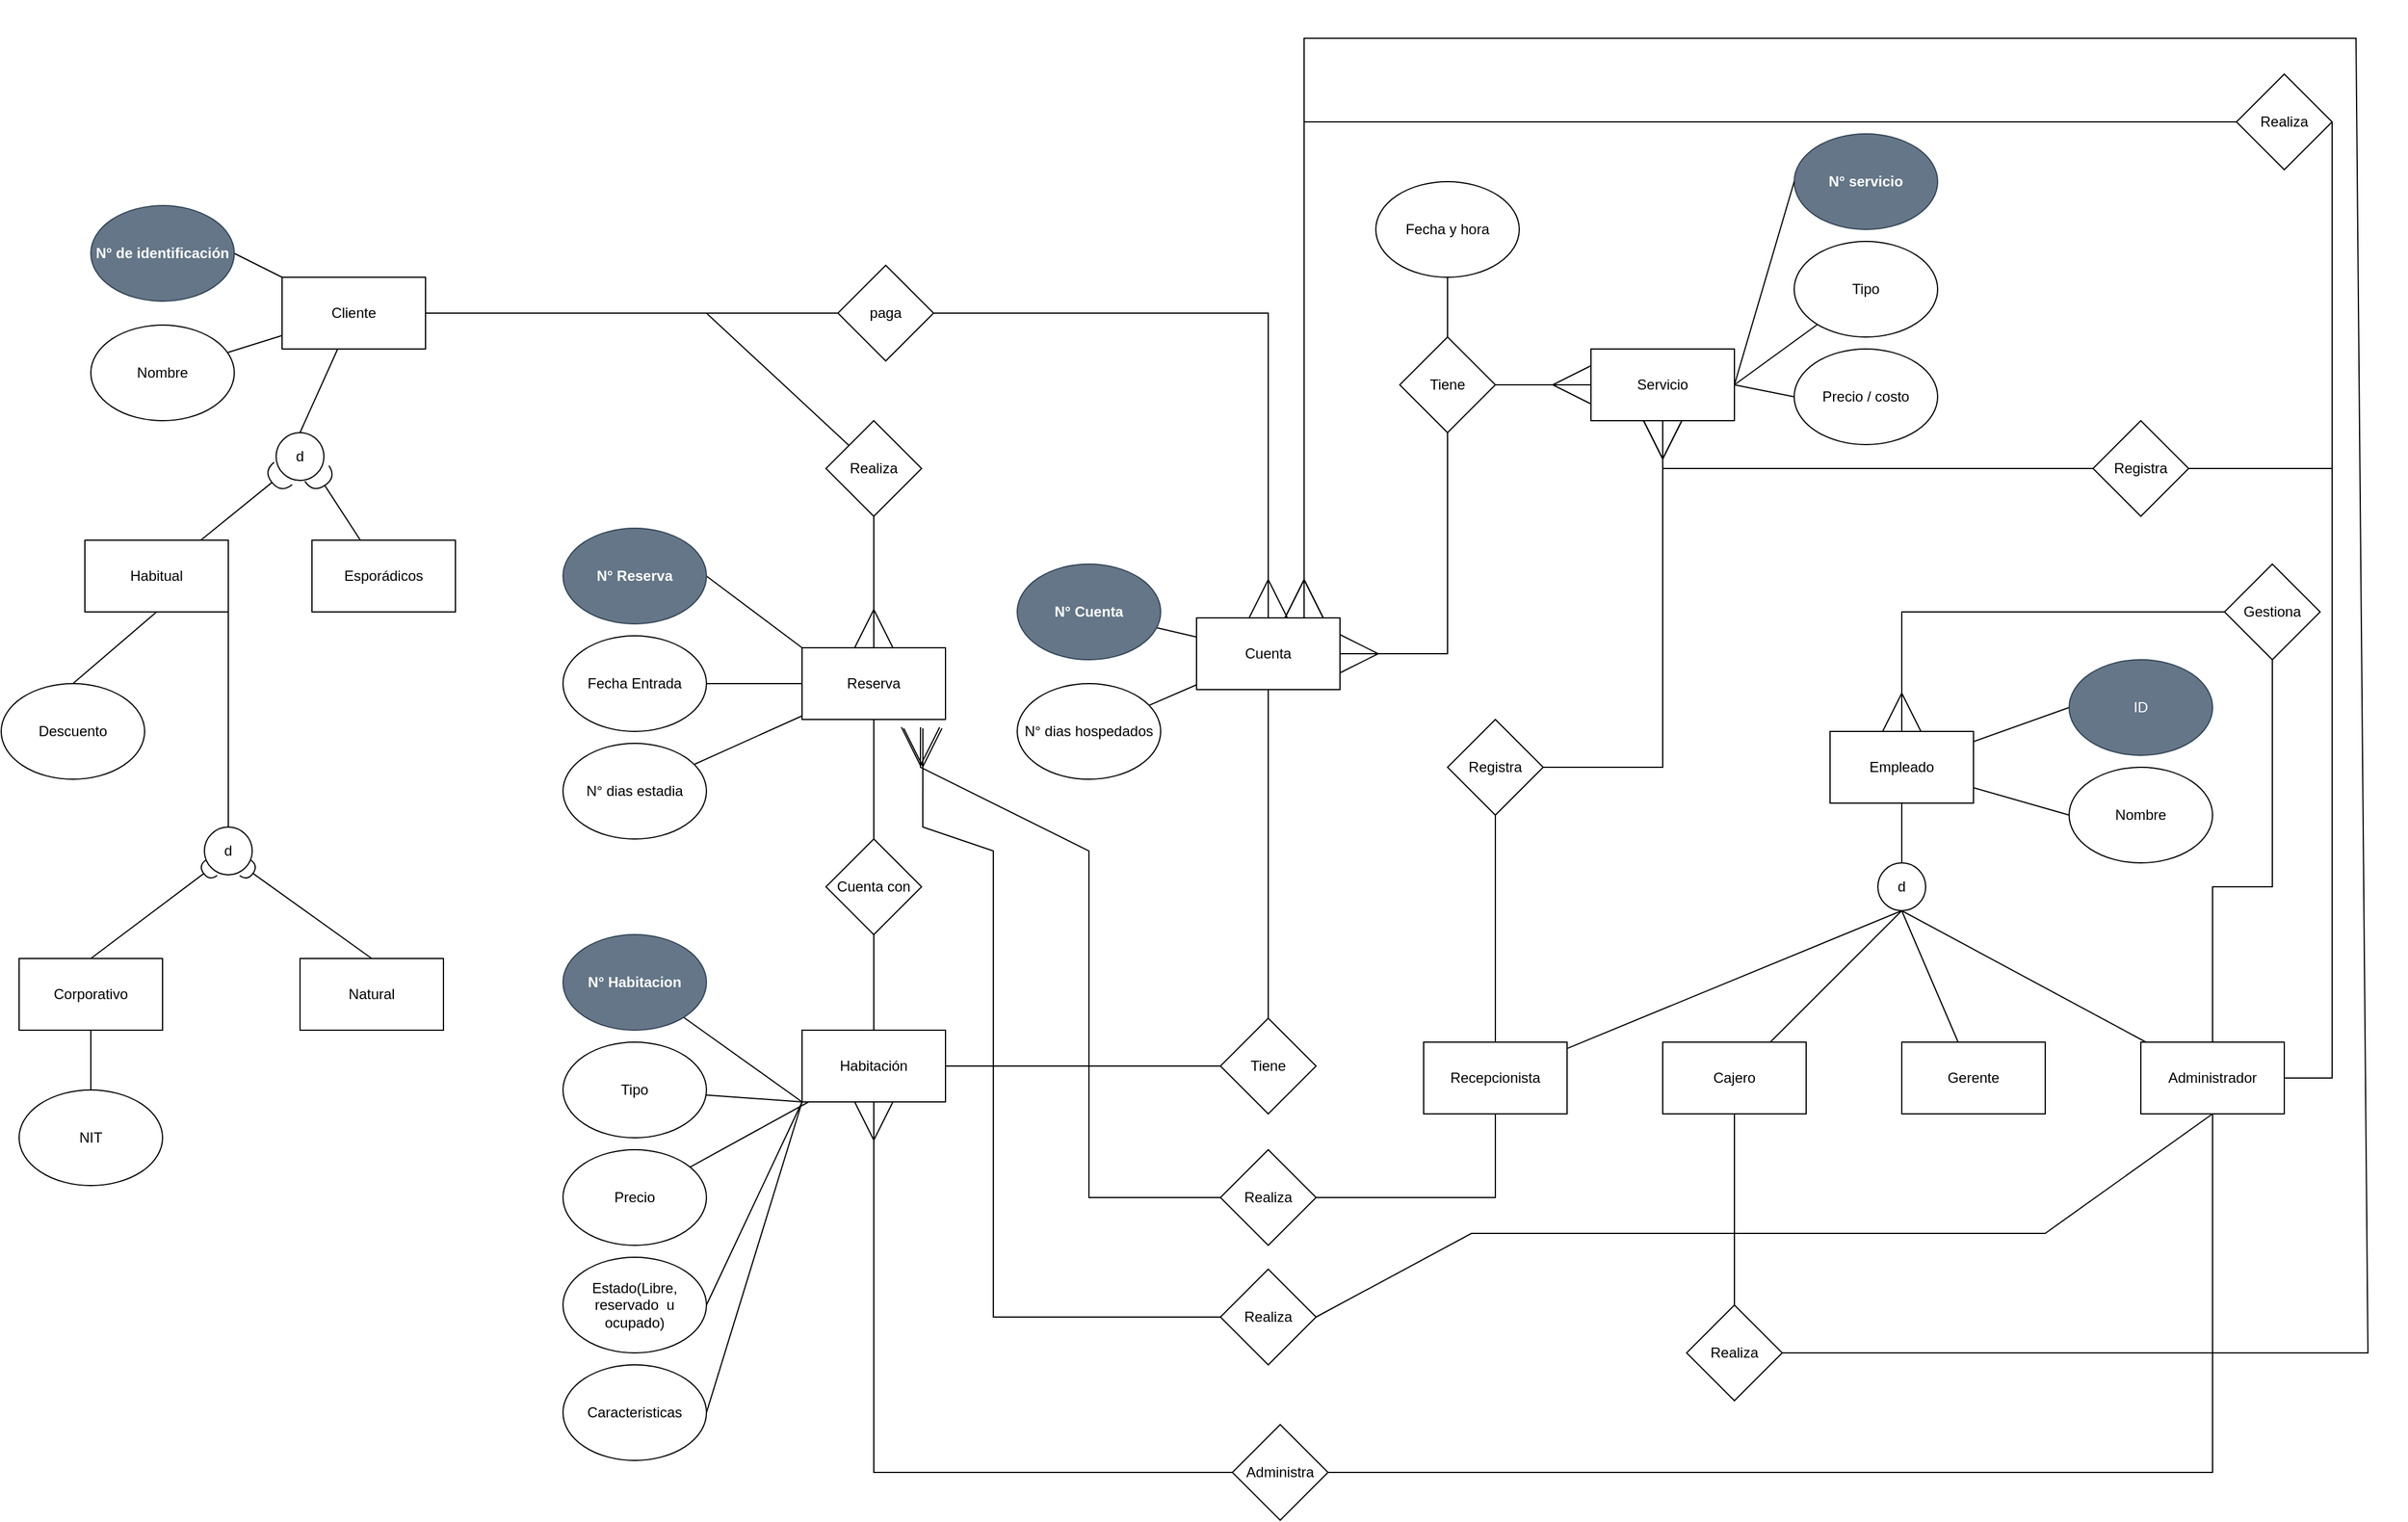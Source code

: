 <mxfile version="24.2.5" type="github">
  <diagram id="R2lEEEUBdFMjLlhIrx00" name="Page-1">
    <mxGraphModel dx="2635" dy="664" grid="1" gridSize="10" guides="1" tooltips="1" connect="1" arrows="1" fold="1" page="1" pageScale="1" pageWidth="700" pageHeight="1000" math="0" shadow="0" extFonts="Permanent Marker^https://fonts.googleapis.com/css?family=Permanent+Marker">
      <root>
        <mxCell id="0" />
        <mxCell id="1" parent="0" />
        <mxCell id="WzUALtF7ErbJbNnm_jxI-42" style="rounded=0;orthogonalLoop=1;jettySize=auto;html=1;endArrow=ERmany;endFill=0;endSize=30;" parent="1" source="WzUALtF7ErbJbNnm_jxI-1" target="WzUALtF7ErbJbNnm_jxI-31" edge="1">
          <mxGeometry relative="1" as="geometry" />
        </mxCell>
        <mxCell id="UDol2EaKQShBg1yIw4Ao-1" style="rounded=0;orthogonalLoop=1;jettySize=auto;html=1;endArrow=ERmany;endFill=0;startArrow=none;startFill=0;targetPerimeterSpacing=0;endSize=30;entryX=1;entryY=0.5;entryDx=0;entryDy=0;" parent="1" source="WzUALtF7ErbJbNnm_jxI-1" target="WzUALtF7ErbJbNnm_jxI-28" edge="1">
          <mxGeometry relative="1" as="geometry">
            <mxPoint x="43.333" y="513.333" as="sourcePoint" />
            <mxPoint x="-190" y="630" as="targetPoint" />
            <Array as="points">
              <mxPoint x="-100" y="635" />
            </Array>
          </mxGeometry>
        </mxCell>
        <mxCell id="spQq0iddo5qkDsfKNymp-11" style="edgeStyle=orthogonalEdgeStyle;rounded=0;orthogonalLoop=1;jettySize=auto;html=1;entryX=0.5;entryY=1;entryDx=0;entryDy=0;endArrow=none;endFill=0;" edge="1" parent="1" source="WzUALtF7ErbJbNnm_jxI-1" target="WzUALtF7ErbJbNnm_jxI-34">
          <mxGeometry relative="1" as="geometry" />
        </mxCell>
        <mxCell id="WzUALtF7ErbJbNnm_jxI-1" value="Tiene" style="rhombus;whiteSpace=wrap;html=1;" parent="1" vertex="1">
          <mxGeometry x="-140" y="370" width="80" height="80" as="geometry" />
        </mxCell>
        <mxCell id="WzUALtF7ErbJbNnm_jxI-11" style="rounded=0;orthogonalLoop=1;jettySize=auto;html=1;endArrow=none;endFill=0;exitX=0;exitY=1;exitDx=0;exitDy=0;" parent="1" source="WzUALtF7ErbJbNnm_jxI-5" target="WzUALtF7ErbJbNnm_jxI-6" edge="1">
          <mxGeometry relative="1" as="geometry" />
        </mxCell>
        <mxCell id="WzUALtF7ErbJbNnm_jxI-15" style="rounded=0;orthogonalLoop=1;jettySize=auto;html=1;endArrow=none;endFill=0;" parent="1" source="WzUALtF7ErbJbNnm_jxI-5" target="WzUALtF7ErbJbNnm_jxI-7" edge="1">
          <mxGeometry relative="1" as="geometry" />
        </mxCell>
        <mxCell id="WzUALtF7ErbJbNnm_jxI-16" style="rounded=0;orthogonalLoop=1;jettySize=auto;html=1;entryX=1;entryY=0.5;entryDx=0;entryDy=0;endArrow=none;endFill=0;exitX=0;exitY=1;exitDx=0;exitDy=0;" parent="1" source="WzUALtF7ErbJbNnm_jxI-5" target="WzUALtF7ErbJbNnm_jxI-8" edge="1">
          <mxGeometry relative="1" as="geometry">
            <mxPoint x="-623" y="1013" as="sourcePoint" />
            <Array as="points" />
          </mxGeometry>
        </mxCell>
        <mxCell id="WzUALtF7ErbJbNnm_jxI-17" style="rounded=0;orthogonalLoop=1;jettySize=auto;html=1;endArrow=none;endFill=0;entryX=1;entryY=0.5;entryDx=0;entryDy=0;exitX=0;exitY=1;exitDx=0;exitDy=0;" parent="1" source="WzUALtF7ErbJbNnm_jxI-5" target="WzUALtF7ErbJbNnm_jxI-9" edge="1">
          <mxGeometry relative="1" as="geometry">
            <Array as="points" />
          </mxGeometry>
        </mxCell>
        <mxCell id="WzUALtF7ErbJbNnm_jxI-19" style="rounded=0;orthogonalLoop=1;jettySize=auto;html=1;endArrow=none;endFill=0;exitX=0;exitY=1;exitDx=0;exitDy=0;" parent="1" source="WzUALtF7ErbJbNnm_jxI-5" target="WzUALtF7ErbJbNnm_jxI-18" edge="1">
          <mxGeometry relative="1" as="geometry" />
        </mxCell>
        <mxCell id="WzUALtF7ErbJbNnm_jxI-5" value="Habitación" style="rounded=0;whiteSpace=wrap;html=1;" parent="1" vertex="1">
          <mxGeometry x="-640" y="950" width="120" height="60" as="geometry" />
        </mxCell>
        <mxCell id="WzUALtF7ErbJbNnm_jxI-6" value="Tipo" style="ellipse;whiteSpace=wrap;html=1;" parent="1" vertex="1">
          <mxGeometry x="-840" y="960" width="120" height="80" as="geometry" />
        </mxCell>
        <mxCell id="WzUALtF7ErbJbNnm_jxI-7" value="Precio" style="ellipse;whiteSpace=wrap;html=1;" parent="1" vertex="1">
          <mxGeometry x="-840" y="1050" width="120" height="80" as="geometry" />
        </mxCell>
        <mxCell id="WzUALtF7ErbJbNnm_jxI-8" value="Estado(Libre, reservado&amp;nbsp; u ocupado)" style="ellipse;whiteSpace=wrap;html=1;" parent="1" vertex="1">
          <mxGeometry x="-840" y="1140" width="120" height="80" as="geometry" />
        </mxCell>
        <mxCell id="WzUALtF7ErbJbNnm_jxI-9" value="Caracteristicas" style="ellipse;whiteSpace=wrap;html=1;" parent="1" vertex="1">
          <mxGeometry x="-840" y="1230" width="120" height="80" as="geometry" />
        </mxCell>
        <mxCell id="WzUALtF7ErbJbNnm_jxI-18" value="&lt;div&gt;N° Habitacion&lt;/div&gt;" style="ellipse;whiteSpace=wrap;html=1;fillColor=#647687;strokeColor=#314354;fontColor=#ffffff;fontStyle=1" parent="1" vertex="1">
          <mxGeometry x="-840" y="870" width="120" height="80" as="geometry" />
        </mxCell>
        <mxCell id="WzUALtF7ErbJbNnm_jxI-24" style="rounded=0;orthogonalLoop=1;jettySize=auto;html=1;endArrow=none;endFill=0;" parent="1" source="WzUALtF7ErbJbNnm_jxI-20" target="WzUALtF7ErbJbNnm_jxI-22" edge="1">
          <mxGeometry relative="1" as="geometry" />
        </mxCell>
        <mxCell id="WzUALtF7ErbJbNnm_jxI-25" style="rounded=0;orthogonalLoop=1;jettySize=auto;html=1;entryX=1;entryY=0.5;entryDx=0;entryDy=0;endArrow=none;endFill=0;" parent="1" source="WzUALtF7ErbJbNnm_jxI-20" target="WzUALtF7ErbJbNnm_jxI-21" edge="1">
          <mxGeometry relative="1" as="geometry" />
        </mxCell>
        <mxCell id="UDol2EaKQShBg1yIw4Ao-5" style="rounded=0;orthogonalLoop=1;jettySize=auto;html=1;endArrow=none;endFill=0;entryX=0.5;entryY=0;entryDx=0;entryDy=0;" parent="1" source="WzUALtF7ErbJbNnm_jxI-20" target="WzUALtF7ErbJbNnm_jxI-23" edge="1">
          <mxGeometry relative="1" as="geometry">
            <mxPoint x="-1005" y="430" as="targetPoint" />
          </mxGeometry>
        </mxCell>
        <mxCell id="WzUALtF7ErbJbNnm_jxI-20" value="Cliente" style="rounded=0;whiteSpace=wrap;html=1;" parent="1" vertex="1">
          <mxGeometry x="-1075" y="320" width="120" height="60" as="geometry" />
        </mxCell>
        <mxCell id="WzUALtF7ErbJbNnm_jxI-21" value="N° de identificación" style="ellipse;whiteSpace=wrap;html=1;fontStyle=1;fillColor=#647687;strokeColor=#314354;fontColor=#ffffff;" parent="1" vertex="1">
          <mxGeometry x="-1235" y="260" width="120" height="80" as="geometry" />
        </mxCell>
        <mxCell id="WzUALtF7ErbJbNnm_jxI-22" value="Nombre" style="ellipse;whiteSpace=wrap;html=1;" parent="1" vertex="1">
          <mxGeometry x="-1235" y="360" width="120" height="80" as="geometry" />
        </mxCell>
        <mxCell id="WzUALtF7ErbJbNnm_jxI-23" value="d" style="ellipse;whiteSpace=wrap;html=1;aspect=fixed;" parent="1" vertex="1">
          <mxGeometry x="-1080" y="450" width="40" height="40" as="geometry" />
        </mxCell>
        <mxCell id="WzUALtF7ErbJbNnm_jxI-40" style="rounded=0;orthogonalLoop=1;jettySize=auto;html=1;endArrow=none;endFill=0;" parent="1" source="WzUALtF7ErbJbNnm_jxI-28" target="WzUALtF7ErbJbNnm_jxI-29" edge="1">
          <mxGeometry relative="1" as="geometry">
            <Array as="points" />
          </mxGeometry>
        </mxCell>
        <mxCell id="UDol2EaKQShBg1yIw4Ao-3" style="rounded=0;orthogonalLoop=1;jettySize=auto;html=1;endArrow=none;endFill=0;" parent="1" source="WzUALtF7ErbJbNnm_jxI-28" target="UDol2EaKQShBg1yIw4Ao-2" edge="1">
          <mxGeometry relative="1" as="geometry" />
        </mxCell>
        <mxCell id="WzUALtF7ErbJbNnm_jxI-28" value="Cuenta" style="rounded=0;whiteSpace=wrap;html=1;" parent="1" vertex="1">
          <mxGeometry x="-310" y="605" width="120" height="60" as="geometry" />
        </mxCell>
        <mxCell id="WzUALtF7ErbJbNnm_jxI-29" value="N° dias hospedados" style="ellipse;whiteSpace=wrap;html=1;" parent="1" vertex="1">
          <mxGeometry x="-460" y="660" width="120" height="80" as="geometry" />
        </mxCell>
        <mxCell id="WzUALtF7ErbJbNnm_jxI-37" style="rounded=0;orthogonalLoop=1;jettySize=auto;html=1;endArrow=none;endFill=0;exitX=1;exitY=0.5;exitDx=0;exitDy=0;" parent="1" source="WzUALtF7ErbJbNnm_jxI-31" target="WzUALtF7ErbJbNnm_jxI-32" edge="1">
          <mxGeometry relative="1" as="geometry" />
        </mxCell>
        <mxCell id="WzUALtF7ErbJbNnm_jxI-39" style="rounded=0;orthogonalLoop=1;jettySize=auto;html=1;endArrow=none;endFill=0;exitX=1;exitY=0.5;exitDx=0;exitDy=0;entryX=0;entryY=0.5;entryDx=0;entryDy=0;" parent="1" source="WzUALtF7ErbJbNnm_jxI-31" target="WzUALtF7ErbJbNnm_jxI-35" edge="1">
          <mxGeometry relative="1" as="geometry" />
        </mxCell>
        <mxCell id="WzUALtF7ErbJbNnm_jxI-31" value="&lt;div&gt;Servicio&lt;/div&gt;" style="rounded=0;whiteSpace=wrap;html=1;" parent="1" vertex="1">
          <mxGeometry x="20" y="380" width="120" height="60" as="geometry" />
        </mxCell>
        <mxCell id="WzUALtF7ErbJbNnm_jxI-32" value="Tipo" style="ellipse;whiteSpace=wrap;html=1;" parent="1" vertex="1">
          <mxGeometry x="190" y="290" width="120" height="80" as="geometry" />
        </mxCell>
        <mxCell id="WzUALtF7ErbJbNnm_jxI-33" value="N° servicio" style="ellipse;whiteSpace=wrap;html=1;fillColor=#647687;fontColor=#ffffff;strokeColor=#314354;fontStyle=1" parent="1" vertex="1">
          <mxGeometry x="190" y="200" width="120" height="80" as="geometry" />
        </mxCell>
        <mxCell id="WzUALtF7ErbJbNnm_jxI-34" value="Fecha y hora" style="ellipse;whiteSpace=wrap;html=1;" parent="1" vertex="1">
          <mxGeometry x="-160" y="240" width="120" height="80" as="geometry" />
        </mxCell>
        <mxCell id="WzUALtF7ErbJbNnm_jxI-35" value="Precio / costo" style="ellipse;whiteSpace=wrap;html=1;" parent="1" vertex="1">
          <mxGeometry x="190" y="380" width="120" height="80" as="geometry" />
        </mxCell>
        <mxCell id="WzUALtF7ErbJbNnm_jxI-36" style="rounded=0;orthogonalLoop=1;jettySize=auto;html=1;entryX=0;entryY=0.5;entryDx=0;entryDy=0;endArrow=none;endFill=0;exitX=1;exitY=0.5;exitDx=0;exitDy=0;" parent="1" source="WzUALtF7ErbJbNnm_jxI-31" target="WzUALtF7ErbJbNnm_jxI-33" edge="1">
          <mxGeometry relative="1" as="geometry" />
        </mxCell>
        <mxCell id="UDol2EaKQShBg1yIw4Ao-2" value="N° Cuenta" style="ellipse;whiteSpace=wrap;html=1;fillColor=#647687;fontColor=#ffffff;strokeColor=#314354;fontStyle=1" parent="1" vertex="1">
          <mxGeometry x="-460" y="560" width="120" height="80" as="geometry" />
        </mxCell>
        <mxCell id="UDol2EaKQShBg1yIw4Ao-14" style="rounded=0;orthogonalLoop=1;jettySize=auto;html=1;endArrow=halfCircle;endFill=0;endSize=10;entryX=0;entryY=1;entryDx=0;entryDy=0;" parent="1" source="UDol2EaKQShBg1yIw4Ao-7" target="WzUALtF7ErbJbNnm_jxI-23" edge="1">
          <mxGeometry relative="1" as="geometry">
            <mxPoint x="-1100" y="480" as="targetPoint" />
            <Array as="points" />
          </mxGeometry>
        </mxCell>
        <mxCell id="spQq0iddo5qkDsfKNymp-31" style="rounded=0;orthogonalLoop=1;jettySize=auto;html=1;entryX=0.5;entryY=0;entryDx=0;entryDy=0;endArrow=none;endFill=0;exitX=0.5;exitY=1;exitDx=0;exitDy=0;" edge="1" parent="1" source="UDol2EaKQShBg1yIw4Ao-7" target="spQq0iddo5qkDsfKNymp-30">
          <mxGeometry relative="1" as="geometry" />
        </mxCell>
        <mxCell id="UDol2EaKQShBg1yIw4Ao-7" value="Habitual" style="rounded=0;whiteSpace=wrap;html=1;" parent="1" vertex="1">
          <mxGeometry x="-1240" y="540" width="120" height="60" as="geometry" />
        </mxCell>
        <mxCell id="UDol2EaKQShBg1yIw4Ao-13" style="rounded=0;orthogonalLoop=1;jettySize=auto;html=1;endArrow=halfCircle;endFill=0;endSize=10;entryX=1;entryY=1;entryDx=0;entryDy=0;" parent="1" source="UDol2EaKQShBg1yIw4Ao-9" target="WzUALtF7ErbJbNnm_jxI-23" edge="1">
          <mxGeometry relative="1" as="geometry">
            <mxPoint x="-1040" y="490" as="targetPoint" />
            <Array as="points" />
          </mxGeometry>
        </mxCell>
        <mxCell id="UDol2EaKQShBg1yIw4Ao-9" value="Esporádicos" style="rounded=0;whiteSpace=wrap;html=1;" parent="1" vertex="1">
          <mxGeometry x="-1050" y="540" width="120" height="60" as="geometry" />
        </mxCell>
        <mxCell id="UDol2EaKQShBg1yIw4Ao-24" style="rounded=0;orthogonalLoop=1;jettySize=auto;html=1;endArrow=ERmany;endFill=0;exitX=0.5;exitY=1;exitDx=0;exitDy=0;entryX=0.5;entryY=0;entryDx=0;entryDy=0;endSize=30;" parent="1" source="UDol2EaKQShBg1yIw4Ao-23" target="UDol2EaKQShBg1yIw4Ao-21" edge="1">
          <mxGeometry relative="1" as="geometry">
            <mxPoint x="-540" y="640" as="targetPoint" />
          </mxGeometry>
        </mxCell>
        <mxCell id="UDol2EaKQShBg1yIw4Ao-28" style="rounded=0;orthogonalLoop=1;jettySize=auto;html=1;endArrow=none;endFill=0;entryX=0.5;entryY=0;entryDx=0;entryDy=0;" parent="1" source="UDol2EaKQShBg1yIw4Ao-21" target="UDol2EaKQShBg1yIw4Ao-27" edge="1">
          <mxGeometry relative="1" as="geometry">
            <mxPoint x="-580" y="750" as="targetPoint" />
          </mxGeometry>
        </mxCell>
        <mxCell id="UDol2EaKQShBg1yIw4Ao-32" style="rounded=0;orthogonalLoop=1;jettySize=auto;html=1;endArrow=none;endFill=0;" parent="1" source="UDol2EaKQShBg1yIw4Ao-21" target="UDol2EaKQShBg1yIw4Ao-31" edge="1">
          <mxGeometry relative="1" as="geometry" />
        </mxCell>
        <mxCell id="UDol2EaKQShBg1yIw4Ao-33" style="rounded=0;orthogonalLoop=1;jettySize=auto;html=1;endArrow=none;endFill=0;" parent="1" source="UDol2EaKQShBg1yIw4Ao-21" target="UDol2EaKQShBg1yIw4Ao-30" edge="1">
          <mxGeometry relative="1" as="geometry" />
        </mxCell>
        <mxCell id="spQq0iddo5qkDsfKNymp-13" style="rounded=0;orthogonalLoop=1;jettySize=auto;html=1;exitX=0;exitY=0;exitDx=0;exitDy=0;entryX=1;entryY=0.5;entryDx=0;entryDy=0;endArrow=none;endFill=0;" edge="1" parent="1" source="UDol2EaKQShBg1yIw4Ao-21" target="spQq0iddo5qkDsfKNymp-12">
          <mxGeometry relative="1" as="geometry" />
        </mxCell>
        <mxCell id="UDol2EaKQShBg1yIw4Ao-21" value="Reserva" style="rounded=0;whiteSpace=wrap;html=1;" parent="1" vertex="1">
          <mxGeometry x="-640" y="630" width="120" height="60" as="geometry" />
        </mxCell>
        <mxCell id="UDol2EaKQShBg1yIw4Ao-26" style="rounded=0;orthogonalLoop=1;jettySize=auto;html=1;entryX=1;entryY=0.5;entryDx=0;entryDy=0;endArrow=none;endFill=0;" parent="1" source="UDol2EaKQShBg1yIw4Ao-23" target="WzUALtF7ErbJbNnm_jxI-20" edge="1">
          <mxGeometry relative="1" as="geometry">
            <Array as="points">
              <mxPoint x="-720" y="350" />
            </Array>
          </mxGeometry>
        </mxCell>
        <mxCell id="UDol2EaKQShBg1yIw4Ao-23" value="Realiza" style="rhombus;whiteSpace=wrap;html=1;" parent="1" vertex="1">
          <mxGeometry x="-620" y="440" width="80" height="80" as="geometry" />
        </mxCell>
        <mxCell id="UDol2EaKQShBg1yIw4Ao-29" style="rounded=0;orthogonalLoop=1;jettySize=auto;html=1;endArrow=none;endFill=0;entryX=0.5;entryY=0;entryDx=0;entryDy=0;exitX=0.5;exitY=1;exitDx=0;exitDy=0;" parent="1" source="UDol2EaKQShBg1yIw4Ao-27" target="WzUALtF7ErbJbNnm_jxI-5" edge="1">
          <mxGeometry relative="1" as="geometry" />
        </mxCell>
        <mxCell id="UDol2EaKQShBg1yIw4Ao-27" value="Cuenta con" style="rhombus;whiteSpace=wrap;html=1;" parent="1" vertex="1">
          <mxGeometry x="-620" y="790" width="80" height="80" as="geometry" />
        </mxCell>
        <mxCell id="UDol2EaKQShBg1yIw4Ao-30" value="Fecha Entrada" style="ellipse;whiteSpace=wrap;html=1;" parent="1" vertex="1">
          <mxGeometry x="-840" y="620" width="120" height="80" as="geometry" />
        </mxCell>
        <mxCell id="UDol2EaKQShBg1yIw4Ao-31" value="N° dias estadia" style="ellipse;whiteSpace=wrap;html=1;" parent="1" vertex="1">
          <mxGeometry x="-840" y="710" width="120" height="80" as="geometry" />
        </mxCell>
        <mxCell id="spQq0iddo5qkDsfKNymp-8" value="" style="rounded=0;orthogonalLoop=1;jettySize=auto;html=1;endArrow=ERmany;endFill=0;endSize=30;exitX=1;exitY=0.5;exitDx=0;exitDy=0;entryX=0.5;entryY=0;entryDx=0;entryDy=0;" edge="1" parent="1" source="spQq0iddo5qkDsfKNymp-7" target="WzUALtF7ErbJbNnm_jxI-28">
          <mxGeometry relative="1" as="geometry">
            <mxPoint x="-250" y="600" as="targetPoint" />
            <Array as="points">
              <mxPoint x="-250" y="350" />
              <mxPoint x="-250" y="510" />
            </Array>
          </mxGeometry>
        </mxCell>
        <mxCell id="spQq0iddo5qkDsfKNymp-10" style="edgeStyle=orthogonalEdgeStyle;rounded=0;orthogonalLoop=1;jettySize=auto;html=1;strokeColor=default;endArrow=none;endFill=0;" edge="1" parent="1" source="spQq0iddo5qkDsfKNymp-7">
          <mxGeometry relative="1" as="geometry">
            <mxPoint x="-955" y="350" as="targetPoint" />
          </mxGeometry>
        </mxCell>
        <mxCell id="spQq0iddo5qkDsfKNymp-7" value="paga" style="rhombus;whiteSpace=wrap;html=1;" vertex="1" parent="1">
          <mxGeometry x="-610" y="310" width="80" height="80" as="geometry" />
        </mxCell>
        <mxCell id="spQq0iddo5qkDsfKNymp-12" value="N° Reserva" style="ellipse;whiteSpace=wrap;html=1;fillColor=#647687;fontColor=#ffffff;strokeColor=#314354;fontStyle=1" vertex="1" parent="1">
          <mxGeometry x="-840" y="530" width="120" height="80" as="geometry" />
        </mxCell>
        <mxCell id="spQq0iddo5qkDsfKNymp-15" style="rounded=0;orthogonalLoop=1;jettySize=auto;html=1;entryX=0.5;entryY=1;entryDx=0;entryDy=0;endArrow=none;endFill=0;" edge="1" parent="1" source="spQq0iddo5qkDsfKNymp-14" target="WzUALtF7ErbJbNnm_jxI-28">
          <mxGeometry relative="1" as="geometry" />
        </mxCell>
        <mxCell id="spQq0iddo5qkDsfKNymp-16" style="rounded=0;orthogonalLoop=1;jettySize=auto;html=1;entryX=1;entryY=0.5;entryDx=0;entryDy=0;endArrow=none;endFill=0;" edge="1" parent="1" source="spQq0iddo5qkDsfKNymp-14" target="WzUALtF7ErbJbNnm_jxI-5">
          <mxGeometry relative="1" as="geometry" />
        </mxCell>
        <mxCell id="spQq0iddo5qkDsfKNymp-14" value="Tiene" style="rhombus;whiteSpace=wrap;html=1;" vertex="1" parent="1">
          <mxGeometry x="-290" y="940" width="80" height="80" as="geometry" />
        </mxCell>
        <mxCell id="spQq0iddo5qkDsfKNymp-23" style="rounded=0;orthogonalLoop=1;jettySize=auto;html=1;exitX=0.5;exitY=0;exitDx=0;exitDy=0;entryX=1;entryY=1;entryDx=0;entryDy=0;endArrow=none;endFill=0;" edge="1" parent="1" source="spQq0iddo5qkDsfKNymp-21" target="UDol2EaKQShBg1yIw4Ao-7">
          <mxGeometry relative="1" as="geometry" />
        </mxCell>
        <mxCell id="spQq0iddo5qkDsfKNymp-24" style="rounded=0;orthogonalLoop=1;jettySize=auto;html=1;exitX=1;exitY=1;exitDx=0;exitDy=0;entryX=0.5;entryY=0;entryDx=0;entryDy=0;endArrow=none;endFill=0;startArrow=halfCircle;startFill=0;targetPerimeterSpacing=10;" edge="1" parent="1" source="spQq0iddo5qkDsfKNymp-21" target="spQq0iddo5qkDsfKNymp-29">
          <mxGeometry relative="1" as="geometry">
            <mxPoint x="-945.0" y="890" as="targetPoint" />
          </mxGeometry>
        </mxCell>
        <mxCell id="spQq0iddo5qkDsfKNymp-25" style="rounded=0;orthogonalLoop=1;jettySize=auto;html=1;entryX=0.5;entryY=0;entryDx=0;entryDy=0;endArrow=none;endFill=0;startArrow=halfCircle;startFill=0;targetPerimeterSpacing=10;exitX=0;exitY=1;exitDx=0;exitDy=0;" edge="1" parent="1" source="spQq0iddo5qkDsfKNymp-21" target="spQq0iddo5qkDsfKNymp-28">
          <mxGeometry relative="1" as="geometry">
            <mxPoint x="-1179" y="799" as="sourcePoint" />
            <mxPoint x="-1245" y="880" as="targetPoint" />
          </mxGeometry>
        </mxCell>
        <mxCell id="spQq0iddo5qkDsfKNymp-21" value="d" style="ellipse;whiteSpace=wrap;html=1;aspect=fixed;" vertex="1" parent="1">
          <mxGeometry x="-1140" y="780" width="40" height="40" as="geometry" />
        </mxCell>
        <mxCell id="spQq0iddo5qkDsfKNymp-37" style="rounded=0;orthogonalLoop=1;jettySize=auto;html=1;entryX=0.5;entryY=0;entryDx=0;entryDy=0;endArrow=none;endFill=0;" edge="1" parent="1" source="spQq0iddo5qkDsfKNymp-28" target="spQq0iddo5qkDsfKNymp-36">
          <mxGeometry relative="1" as="geometry" />
        </mxCell>
        <mxCell id="spQq0iddo5qkDsfKNymp-28" value="Corporativo" style="rounded=0;whiteSpace=wrap;html=1;" vertex="1" parent="1">
          <mxGeometry x="-1295" y="890" width="120" height="60" as="geometry" />
        </mxCell>
        <mxCell id="spQq0iddo5qkDsfKNymp-29" value="Natural" style="rounded=0;whiteSpace=wrap;html=1;" vertex="1" parent="1">
          <mxGeometry x="-1060" y="890" width="120" height="60" as="geometry" />
        </mxCell>
        <mxCell id="spQq0iddo5qkDsfKNymp-30" value="Descuento" style="ellipse;whiteSpace=wrap;html=1;" vertex="1" parent="1">
          <mxGeometry x="-1310" y="660" width="120" height="80" as="geometry" />
        </mxCell>
        <mxCell id="spQq0iddo5qkDsfKNymp-36" value="NIT" style="ellipse;whiteSpace=wrap;html=1;" vertex="1" parent="1">
          <mxGeometry x="-1295" y="1000" width="120" height="80" as="geometry" />
        </mxCell>
        <mxCell id="spQq0iddo5qkDsfKNymp-41" style="rounded=0;orthogonalLoop=1;jettySize=auto;html=1;entryX=0;entryY=0.5;entryDx=0;entryDy=0;endArrow=none;endFill=0;" edge="1" parent="1" source="spQq0iddo5qkDsfKNymp-38" target="spQq0iddo5qkDsfKNymp-39">
          <mxGeometry relative="1" as="geometry" />
        </mxCell>
        <mxCell id="spQq0iddo5qkDsfKNymp-42" style="rounded=0;orthogonalLoop=1;jettySize=auto;html=1;entryX=0;entryY=0.5;entryDx=0;entryDy=0;endArrow=none;endFill=0;" edge="1" parent="1" source="spQq0iddo5qkDsfKNymp-38" target="spQq0iddo5qkDsfKNymp-40">
          <mxGeometry relative="1" as="geometry" />
        </mxCell>
        <mxCell id="spQq0iddo5qkDsfKNymp-49" style="edgeStyle=orthogonalEdgeStyle;rounded=0;orthogonalLoop=1;jettySize=auto;html=1;entryX=0.5;entryY=0;entryDx=0;entryDy=0;endArrow=none;endFill=0;" edge="1" parent="1" source="spQq0iddo5qkDsfKNymp-38">
          <mxGeometry relative="1" as="geometry">
            <mxPoint x="280" y="820" as="targetPoint" />
          </mxGeometry>
        </mxCell>
        <mxCell id="spQq0iddo5qkDsfKNymp-38" value="Empleado" style="rounded=0;whiteSpace=wrap;html=1;" vertex="1" parent="1">
          <mxGeometry x="220" y="700" width="120" height="60" as="geometry" />
        </mxCell>
        <mxCell id="spQq0iddo5qkDsfKNymp-39" value="ID" style="ellipse;whiteSpace=wrap;html=1;fillColor=#647687;fontColor=#ffffff;strokeColor=#314354;" vertex="1" parent="1">
          <mxGeometry x="420" y="640" width="120" height="80" as="geometry" />
        </mxCell>
        <mxCell id="spQq0iddo5qkDsfKNymp-40" value="Nombre" style="ellipse;whiteSpace=wrap;html=1;" vertex="1" parent="1">
          <mxGeometry x="420" y="730" width="120" height="80" as="geometry" />
        </mxCell>
        <mxCell id="spQq0iddo5qkDsfKNymp-55" style="rounded=0;orthogonalLoop=1;jettySize=auto;html=1;exitX=0.5;exitY=1;exitDx=0;exitDy=0;entryX=1;entryY=0.5;entryDx=0;entryDy=0;endArrow=none;endFill=0;" edge="1" parent="1" source="spQq0iddo5qkDsfKNymp-43" target="spQq0iddo5qkDsfKNymp-54">
          <mxGeometry relative="1" as="geometry">
            <Array as="points">
              <mxPoint x="-60" y="1090" />
            </Array>
          </mxGeometry>
        </mxCell>
        <mxCell id="spQq0iddo5qkDsfKNymp-59" style="rounded=0;orthogonalLoop=1;jettySize=auto;html=1;entryX=0.5;entryY=1;entryDx=0;entryDy=0;endArrow=none;endFill=0;" edge="1" parent="1" source="spQq0iddo5qkDsfKNymp-43" target="spQq0iddo5qkDsfKNymp-58">
          <mxGeometry relative="1" as="geometry" />
        </mxCell>
        <mxCell id="spQq0iddo5qkDsfKNymp-43" value="Recepcionista" style="rounded=0;whiteSpace=wrap;html=1;" vertex="1" parent="1">
          <mxGeometry x="-120" y="960" width="120" height="60" as="geometry" />
        </mxCell>
        <mxCell id="spQq0iddo5qkDsfKNymp-51" style="rounded=0;orthogonalLoop=1;jettySize=auto;html=1;entryX=0.5;entryY=1;entryDx=0;entryDy=0;endArrow=none;endFill=0;" edge="1" parent="1" source="spQq0iddo5qkDsfKNymp-44" target="spQq0iddo5qkDsfKNymp-48">
          <mxGeometry relative="1" as="geometry" />
        </mxCell>
        <mxCell id="spQq0iddo5qkDsfKNymp-64" style="rounded=0;orthogonalLoop=1;jettySize=auto;html=1;entryX=0.5;entryY=0;entryDx=0;entryDy=0;endArrow=none;endFill=0;exitX=0.5;exitY=1;exitDx=0;exitDy=0;" edge="1" parent="1" source="spQq0iddo5qkDsfKNymp-44" target="spQq0iddo5qkDsfKNymp-63">
          <mxGeometry relative="1" as="geometry" />
        </mxCell>
        <mxCell id="spQq0iddo5qkDsfKNymp-44" value="Cajero" style="rounded=0;whiteSpace=wrap;html=1;" vertex="1" parent="1">
          <mxGeometry x="80" y="960" width="120" height="60" as="geometry" />
        </mxCell>
        <mxCell id="spQq0iddo5qkDsfKNymp-52" style="rounded=0;orthogonalLoop=1;jettySize=auto;html=1;entryX=0.5;entryY=1;entryDx=0;entryDy=0;endArrow=none;endFill=0;" edge="1" parent="1" source="spQq0iddo5qkDsfKNymp-45" target="spQq0iddo5qkDsfKNymp-48">
          <mxGeometry relative="1" as="geometry" />
        </mxCell>
        <mxCell id="spQq0iddo5qkDsfKNymp-45" value="Gerente" style="rounded=0;whiteSpace=wrap;html=1;" vertex="1" parent="1">
          <mxGeometry x="280" y="960" width="120" height="60" as="geometry" />
        </mxCell>
        <mxCell id="spQq0iddo5qkDsfKNymp-48" value="d" style="ellipse;whiteSpace=wrap;html=1;aspect=fixed;" vertex="1" parent="1">
          <mxGeometry x="260" y="810" width="40" height="40" as="geometry" />
        </mxCell>
        <mxCell id="spQq0iddo5qkDsfKNymp-50" style="rounded=0;orthogonalLoop=1;jettySize=auto;html=1;entryX=0.5;entryY=1;entryDx=0;entryDy=0;endArrow=none;endFill=0;" edge="1" parent="1" source="spQq0iddo5qkDsfKNymp-43" target="spQq0iddo5qkDsfKNymp-48">
          <mxGeometry relative="1" as="geometry" />
        </mxCell>
        <mxCell id="spQq0iddo5qkDsfKNymp-56" style="rounded=0;orthogonalLoop=1;jettySize=auto;html=1;exitX=0;exitY=0.5;exitDx=0;exitDy=0;entryX=0.826;entryY=1.108;entryDx=0;entryDy=0;endArrow=ERmany;endFill=0;endSize=30;entryPerimeter=0;" edge="1" parent="1" source="spQq0iddo5qkDsfKNymp-54" target="UDol2EaKQShBg1yIw4Ao-21">
          <mxGeometry relative="1" as="geometry">
            <Array as="points">
              <mxPoint x="-400" y="1090" />
              <mxPoint x="-400" y="800" />
              <mxPoint x="-541" y="730" />
            </Array>
          </mxGeometry>
        </mxCell>
        <mxCell id="spQq0iddo5qkDsfKNymp-54" value="Realiza" style="rhombus;whiteSpace=wrap;html=1;" vertex="1" parent="1">
          <mxGeometry x="-290" y="1050" width="80" height="80" as="geometry" />
        </mxCell>
        <mxCell id="spQq0iddo5qkDsfKNymp-60" style="rounded=0;orthogonalLoop=1;jettySize=auto;html=1;entryX=0.5;entryY=1;entryDx=0;entryDy=0;endArrow=ERmany;endFill=0;exitX=1;exitY=0.5;exitDx=0;exitDy=0;endSize=30;" edge="1" parent="1" source="spQq0iddo5qkDsfKNymp-58" target="WzUALtF7ErbJbNnm_jxI-31">
          <mxGeometry relative="1" as="geometry">
            <Array as="points">
              <mxPoint x="80" y="730" />
            </Array>
          </mxGeometry>
        </mxCell>
        <mxCell id="spQq0iddo5qkDsfKNymp-58" value="Registra" style="rhombus;whiteSpace=wrap;html=1;" vertex="1" parent="1">
          <mxGeometry x="-100" y="690" width="80" height="80" as="geometry" />
        </mxCell>
        <mxCell id="spQq0iddo5qkDsfKNymp-65" style="rounded=0;orthogonalLoop=1;jettySize=auto;html=1;endArrow=ERmany;endFill=0;exitX=1;exitY=0.5;exitDx=0;exitDy=0;entryX=0.75;entryY=0;entryDx=0;entryDy=0;endSize=30;" edge="1" parent="1" source="spQq0iddo5qkDsfKNymp-63" target="WzUALtF7ErbJbNnm_jxI-28">
          <mxGeometry relative="1" as="geometry">
            <mxPoint x="-210" y="590" as="targetPoint" />
            <Array as="points">
              <mxPoint x="670" y="1220" />
              <mxPoint x="660" y="120" />
              <mxPoint x="-220" y="120" />
            </Array>
          </mxGeometry>
        </mxCell>
        <mxCell id="spQq0iddo5qkDsfKNymp-63" value="Realiza" style="rhombus;whiteSpace=wrap;html=1;" vertex="1" parent="1">
          <mxGeometry x="100" y="1180" width="80" height="80" as="geometry" />
        </mxCell>
        <mxCell id="spQq0iddo5qkDsfKNymp-67" style="rounded=0;orthogonalLoop=1;jettySize=auto;html=1;entryX=0.5;entryY=1;entryDx=0;entryDy=0;endArrow=none;endFill=0;" edge="1" parent="1" source="spQq0iddo5qkDsfKNymp-66" target="spQq0iddo5qkDsfKNymp-48">
          <mxGeometry relative="1" as="geometry" />
        </mxCell>
        <mxCell id="spQq0iddo5qkDsfKNymp-70" style="rounded=0;orthogonalLoop=1;jettySize=auto;html=1;entryX=0.5;entryY=1;entryDx=0;entryDy=0;endArrow=none;endFill=0;" edge="1" parent="1" source="spQq0iddo5qkDsfKNymp-66" target="spQq0iddo5qkDsfKNymp-69">
          <mxGeometry relative="1" as="geometry">
            <Array as="points">
              <mxPoint x="540" y="830" />
              <mxPoint x="590" y="830" />
            </Array>
          </mxGeometry>
        </mxCell>
        <mxCell id="spQq0iddo5qkDsfKNymp-73" style="rounded=0;orthogonalLoop=1;jettySize=auto;html=1;entryX=1;entryY=0.5;entryDx=0;entryDy=0;endArrow=none;endFill=0;" edge="1" parent="1" source="spQq0iddo5qkDsfKNymp-66" target="spQq0iddo5qkDsfKNymp-72">
          <mxGeometry relative="1" as="geometry">
            <Array as="points">
              <mxPoint x="540" y="1320" />
            </Array>
          </mxGeometry>
        </mxCell>
        <mxCell id="spQq0iddo5qkDsfKNymp-76" style="rounded=0;orthogonalLoop=1;jettySize=auto;html=1;entryX=1;entryY=0.5;entryDx=0;entryDy=0;exitX=0.5;exitY=1;exitDx=0;exitDy=0;endArrow=none;endFill=0;" edge="1" parent="1" source="spQq0iddo5qkDsfKNymp-66" target="spQq0iddo5qkDsfKNymp-75">
          <mxGeometry relative="1" as="geometry">
            <Array as="points">
              <mxPoint x="400" y="1120" />
              <mxPoint x="-80" y="1120" />
            </Array>
          </mxGeometry>
        </mxCell>
        <mxCell id="spQq0iddo5qkDsfKNymp-80" style="rounded=0;orthogonalLoop=1;jettySize=auto;html=1;entryX=1;entryY=0.5;entryDx=0;entryDy=0;endArrow=none;endFill=0;" edge="1" parent="1" source="spQq0iddo5qkDsfKNymp-66" target="spQq0iddo5qkDsfKNymp-78">
          <mxGeometry relative="1" as="geometry">
            <Array as="points">
              <mxPoint x="640" y="990" />
              <mxPoint x="640" y="480" />
            </Array>
          </mxGeometry>
        </mxCell>
        <mxCell id="spQq0iddo5qkDsfKNymp-82" style="rounded=0;orthogonalLoop=1;jettySize=auto;html=1;entryX=1;entryY=0.5;entryDx=0;entryDy=0;exitX=1;exitY=0.5;exitDx=0;exitDy=0;endArrow=none;endFill=0;" edge="1" parent="1" source="spQq0iddo5qkDsfKNymp-66" target="spQq0iddo5qkDsfKNymp-81">
          <mxGeometry relative="1" as="geometry">
            <Array as="points">
              <mxPoint x="640" y="990" />
            </Array>
          </mxGeometry>
        </mxCell>
        <mxCell id="spQq0iddo5qkDsfKNymp-66" value="Administrador" style="rounded=0;whiteSpace=wrap;html=1;" vertex="1" parent="1">
          <mxGeometry x="480" y="960" width="120" height="60" as="geometry" />
        </mxCell>
        <mxCell id="spQq0iddo5qkDsfKNymp-71" style="rounded=0;orthogonalLoop=1;jettySize=auto;html=1;entryX=0.5;entryY=0;entryDx=0;entryDy=0;endArrow=ERmany;endFill=0;endSize=30;" edge="1" parent="1" source="spQq0iddo5qkDsfKNymp-69" target="spQq0iddo5qkDsfKNymp-38">
          <mxGeometry relative="1" as="geometry">
            <Array as="points">
              <mxPoint x="280" y="600" />
            </Array>
          </mxGeometry>
        </mxCell>
        <mxCell id="spQq0iddo5qkDsfKNymp-69" value="Gestiona" style="rhombus;whiteSpace=wrap;html=1;" vertex="1" parent="1">
          <mxGeometry x="550" y="560" width="80" height="80" as="geometry" />
        </mxCell>
        <mxCell id="spQq0iddo5qkDsfKNymp-74" style="edgeStyle=orthogonalEdgeStyle;rounded=0;orthogonalLoop=1;jettySize=auto;html=1;entryX=0.5;entryY=1;entryDx=0;entryDy=0;endArrow=ERmany;endFill=0;endSize=30;" edge="1" parent="1" source="spQq0iddo5qkDsfKNymp-72" target="WzUALtF7ErbJbNnm_jxI-5">
          <mxGeometry relative="1" as="geometry" />
        </mxCell>
        <mxCell id="spQq0iddo5qkDsfKNymp-72" value="Administra" style="rhombus;whiteSpace=wrap;html=1;" vertex="1" parent="1">
          <mxGeometry x="-280" y="1280" width="80" height="80" as="geometry" />
        </mxCell>
        <mxCell id="spQq0iddo5qkDsfKNymp-77" style="rounded=0;orthogonalLoop=1;jettySize=auto;html=1;entryX=0.842;entryY=1.124;entryDx=0;entryDy=0;endArrow=ERmany;endFill=0;entryPerimeter=0;endSize=30;" edge="1" parent="1" source="spQq0iddo5qkDsfKNymp-75" target="UDol2EaKQShBg1yIw4Ao-21">
          <mxGeometry relative="1" as="geometry">
            <Array as="points">
              <mxPoint x="-480" y="1190" />
              <mxPoint x="-480" y="800" />
              <mxPoint x="-539" y="780" />
            </Array>
          </mxGeometry>
        </mxCell>
        <mxCell id="spQq0iddo5qkDsfKNymp-75" value="Realiza" style="rhombus;whiteSpace=wrap;html=1;" vertex="1" parent="1">
          <mxGeometry x="-290" y="1150" width="80" height="80" as="geometry" />
        </mxCell>
        <mxCell id="spQq0iddo5qkDsfKNymp-79" style="edgeStyle=orthogonalEdgeStyle;rounded=0;orthogonalLoop=1;jettySize=auto;html=1;entryX=0.5;entryY=1;entryDx=0;entryDy=0;endArrow=ERmany;endFill=0;endSize=30;" edge="1" parent="1" source="spQq0iddo5qkDsfKNymp-78" target="WzUALtF7ErbJbNnm_jxI-31">
          <mxGeometry relative="1" as="geometry" />
        </mxCell>
        <mxCell id="spQq0iddo5qkDsfKNymp-78" value="Registra" style="rhombus;whiteSpace=wrap;html=1;" vertex="1" parent="1">
          <mxGeometry x="440" y="440" width="80" height="80" as="geometry" />
        </mxCell>
        <mxCell id="spQq0iddo5qkDsfKNymp-83" style="edgeStyle=orthogonalEdgeStyle;rounded=0;orthogonalLoop=1;jettySize=auto;html=1;entryX=0.75;entryY=0;entryDx=0;entryDy=0;endArrow=ERmany;endFill=0;endSize=30;" edge="1" parent="1" source="spQq0iddo5qkDsfKNymp-81" target="WzUALtF7ErbJbNnm_jxI-28">
          <mxGeometry relative="1" as="geometry" />
        </mxCell>
        <mxCell id="spQq0iddo5qkDsfKNymp-81" value="Realiza" style="rhombus;whiteSpace=wrap;html=1;" vertex="1" parent="1">
          <mxGeometry x="560" y="150" width="80" height="80" as="geometry" />
        </mxCell>
      </root>
    </mxGraphModel>
  </diagram>
</mxfile>
